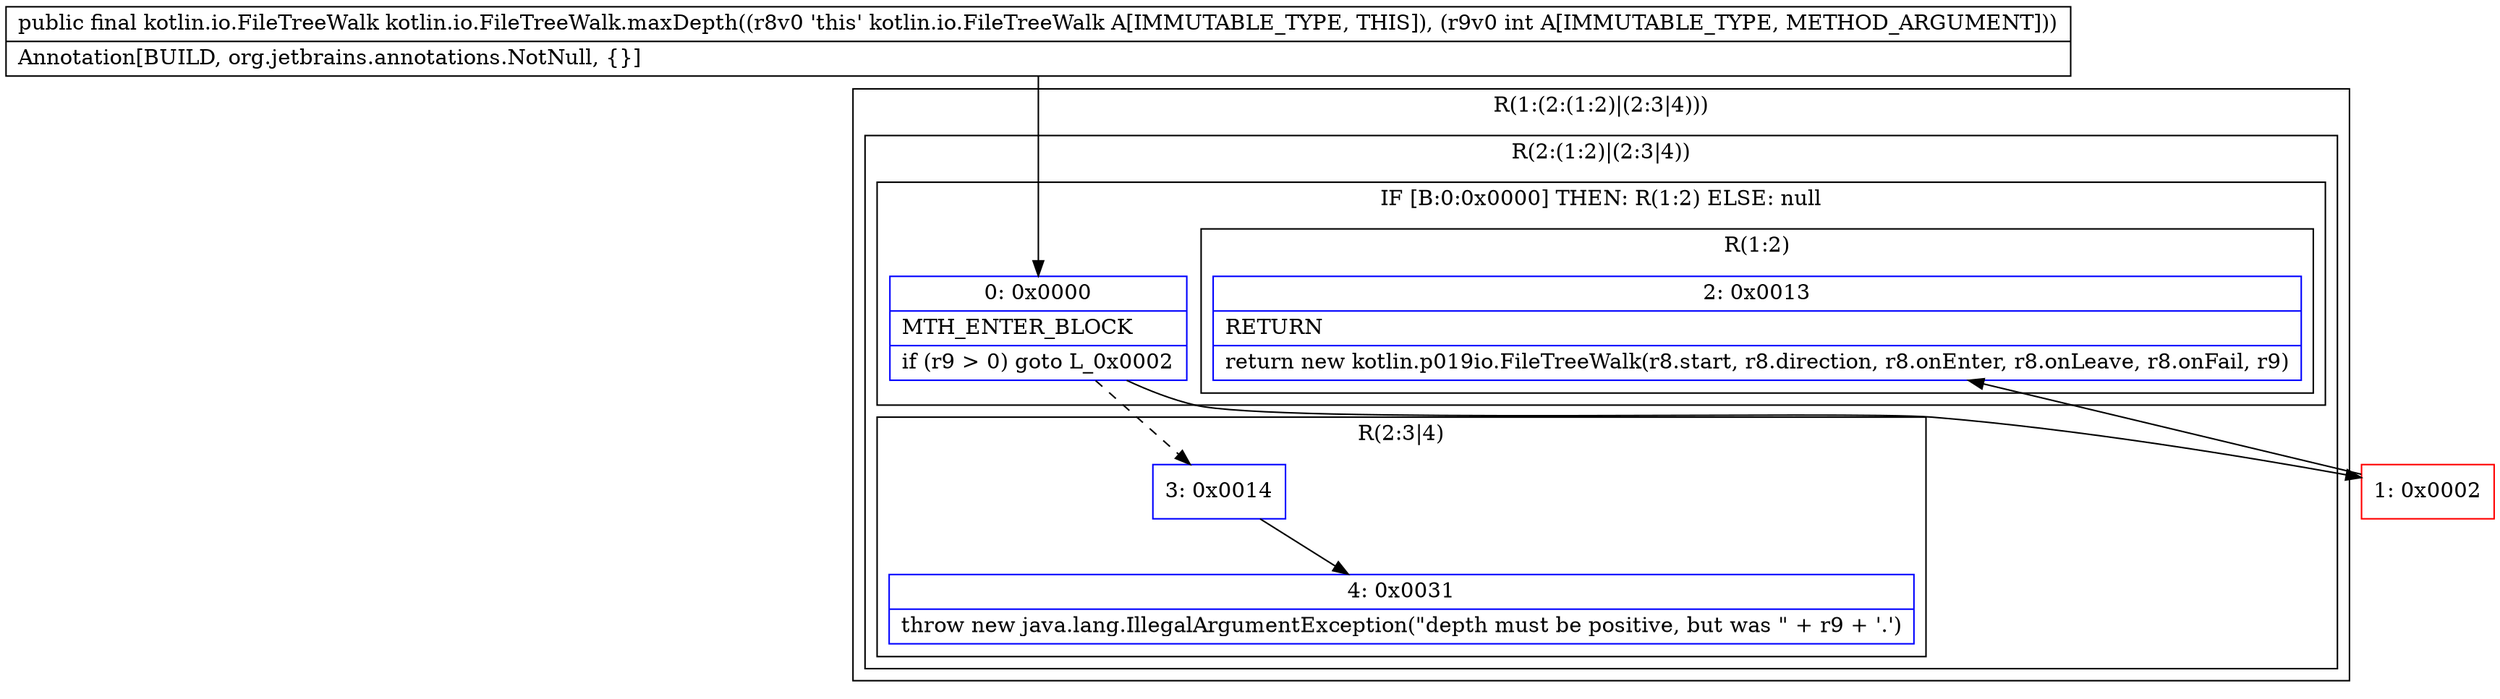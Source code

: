 digraph "CFG forkotlin.io.FileTreeWalk.maxDepth(I)Lkotlin\/io\/FileTreeWalk;" {
subgraph cluster_Region_1762693260 {
label = "R(1:(2:(1:2)|(2:3|4)))";
node [shape=record,color=blue];
subgraph cluster_Region_368442598 {
label = "R(2:(1:2)|(2:3|4))";
node [shape=record,color=blue];
subgraph cluster_IfRegion_1089140823 {
label = "IF [B:0:0x0000] THEN: R(1:2) ELSE: null";
node [shape=record,color=blue];
Node_0 [shape=record,label="{0\:\ 0x0000|MTH_ENTER_BLOCK\l|if (r9 \> 0) goto L_0x0002\l}"];
subgraph cluster_Region_1103841583 {
label = "R(1:2)";
node [shape=record,color=blue];
Node_2 [shape=record,label="{2\:\ 0x0013|RETURN\l|return new kotlin.p019io.FileTreeWalk(r8.start, r8.direction, r8.onEnter, r8.onLeave, r8.onFail, r9)\l}"];
}
}
subgraph cluster_Region_749876586 {
label = "R(2:3|4)";
node [shape=record,color=blue];
Node_3 [shape=record,label="{3\:\ 0x0014}"];
Node_4 [shape=record,label="{4\:\ 0x0031|throw new java.lang.IllegalArgumentException(\"depth must be positive, but was \" + r9 + '.')\l}"];
}
}
}
Node_1 [shape=record,color=red,label="{1\:\ 0x0002}"];
MethodNode[shape=record,label="{public final kotlin.io.FileTreeWalk kotlin.io.FileTreeWalk.maxDepth((r8v0 'this' kotlin.io.FileTreeWalk A[IMMUTABLE_TYPE, THIS]), (r9v0 int A[IMMUTABLE_TYPE, METHOD_ARGUMENT]))  | Annotation[BUILD, org.jetbrains.annotations.NotNull, \{\}]\l}"];
MethodNode -> Node_0;
Node_0 -> Node_1;
Node_0 -> Node_3[style=dashed];
Node_3 -> Node_4;
Node_1 -> Node_2;
}

